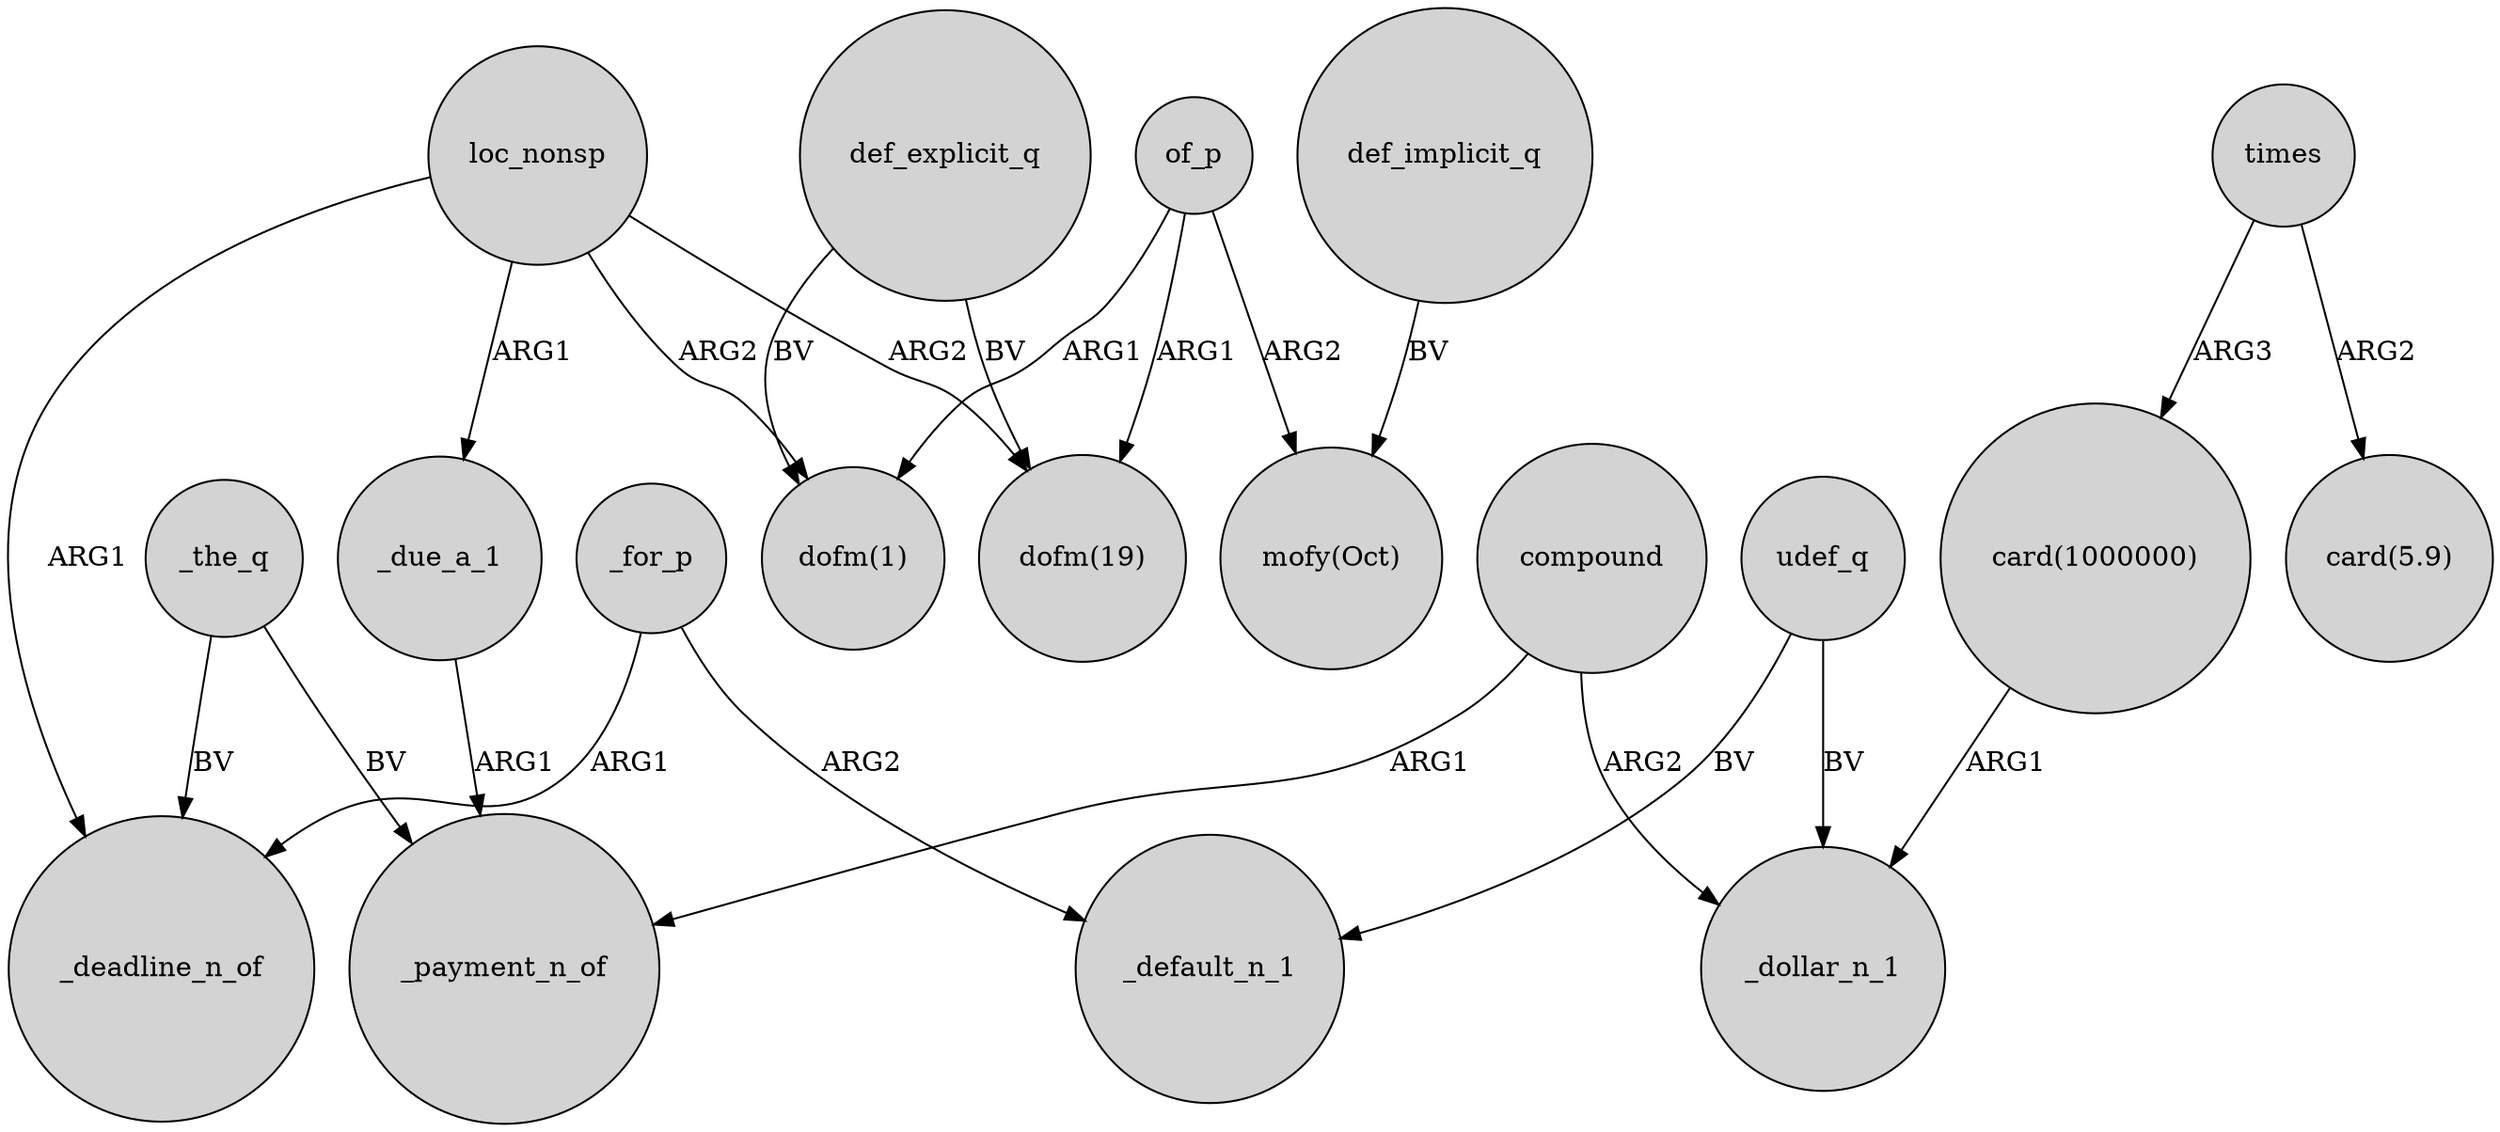 digraph {
	node [shape=circle style=filled]
	_for_p -> _deadline_n_of [label=ARG1]
	loc_nonsp -> _deadline_n_of [label=ARG1]
	"card(1000000)" -> _dollar_n_1 [label=ARG1]
	def_implicit_q -> "mofy(Oct)" [label=BV]
	loc_nonsp -> "dofm(1)" [label=ARG2]
	_the_q -> _payment_n_of [label=BV]
	of_p -> "mofy(Oct)" [label=ARG2]
	udef_q -> _default_n_1 [label=BV]
	_the_q -> _deadline_n_of [label=BV]
	loc_nonsp -> _due_a_1 [label=ARG1]
	_for_p -> _default_n_1 [label=ARG2]
	_due_a_1 -> _payment_n_of [label=ARG1]
	def_explicit_q -> "dofm(19)" [label=BV]
	times -> "card(1000000)" [label=ARG3]
	loc_nonsp -> "dofm(19)" [label=ARG2]
	compound -> _payment_n_of [label=ARG1]
	def_explicit_q -> "dofm(1)" [label=BV]
	of_p -> "dofm(19)" [label=ARG1]
	times -> "card(5.9)" [label=ARG2]
	compound -> _dollar_n_1 [label=ARG2]
	udef_q -> _dollar_n_1 [label=BV]
	of_p -> "dofm(1)" [label=ARG1]
}

